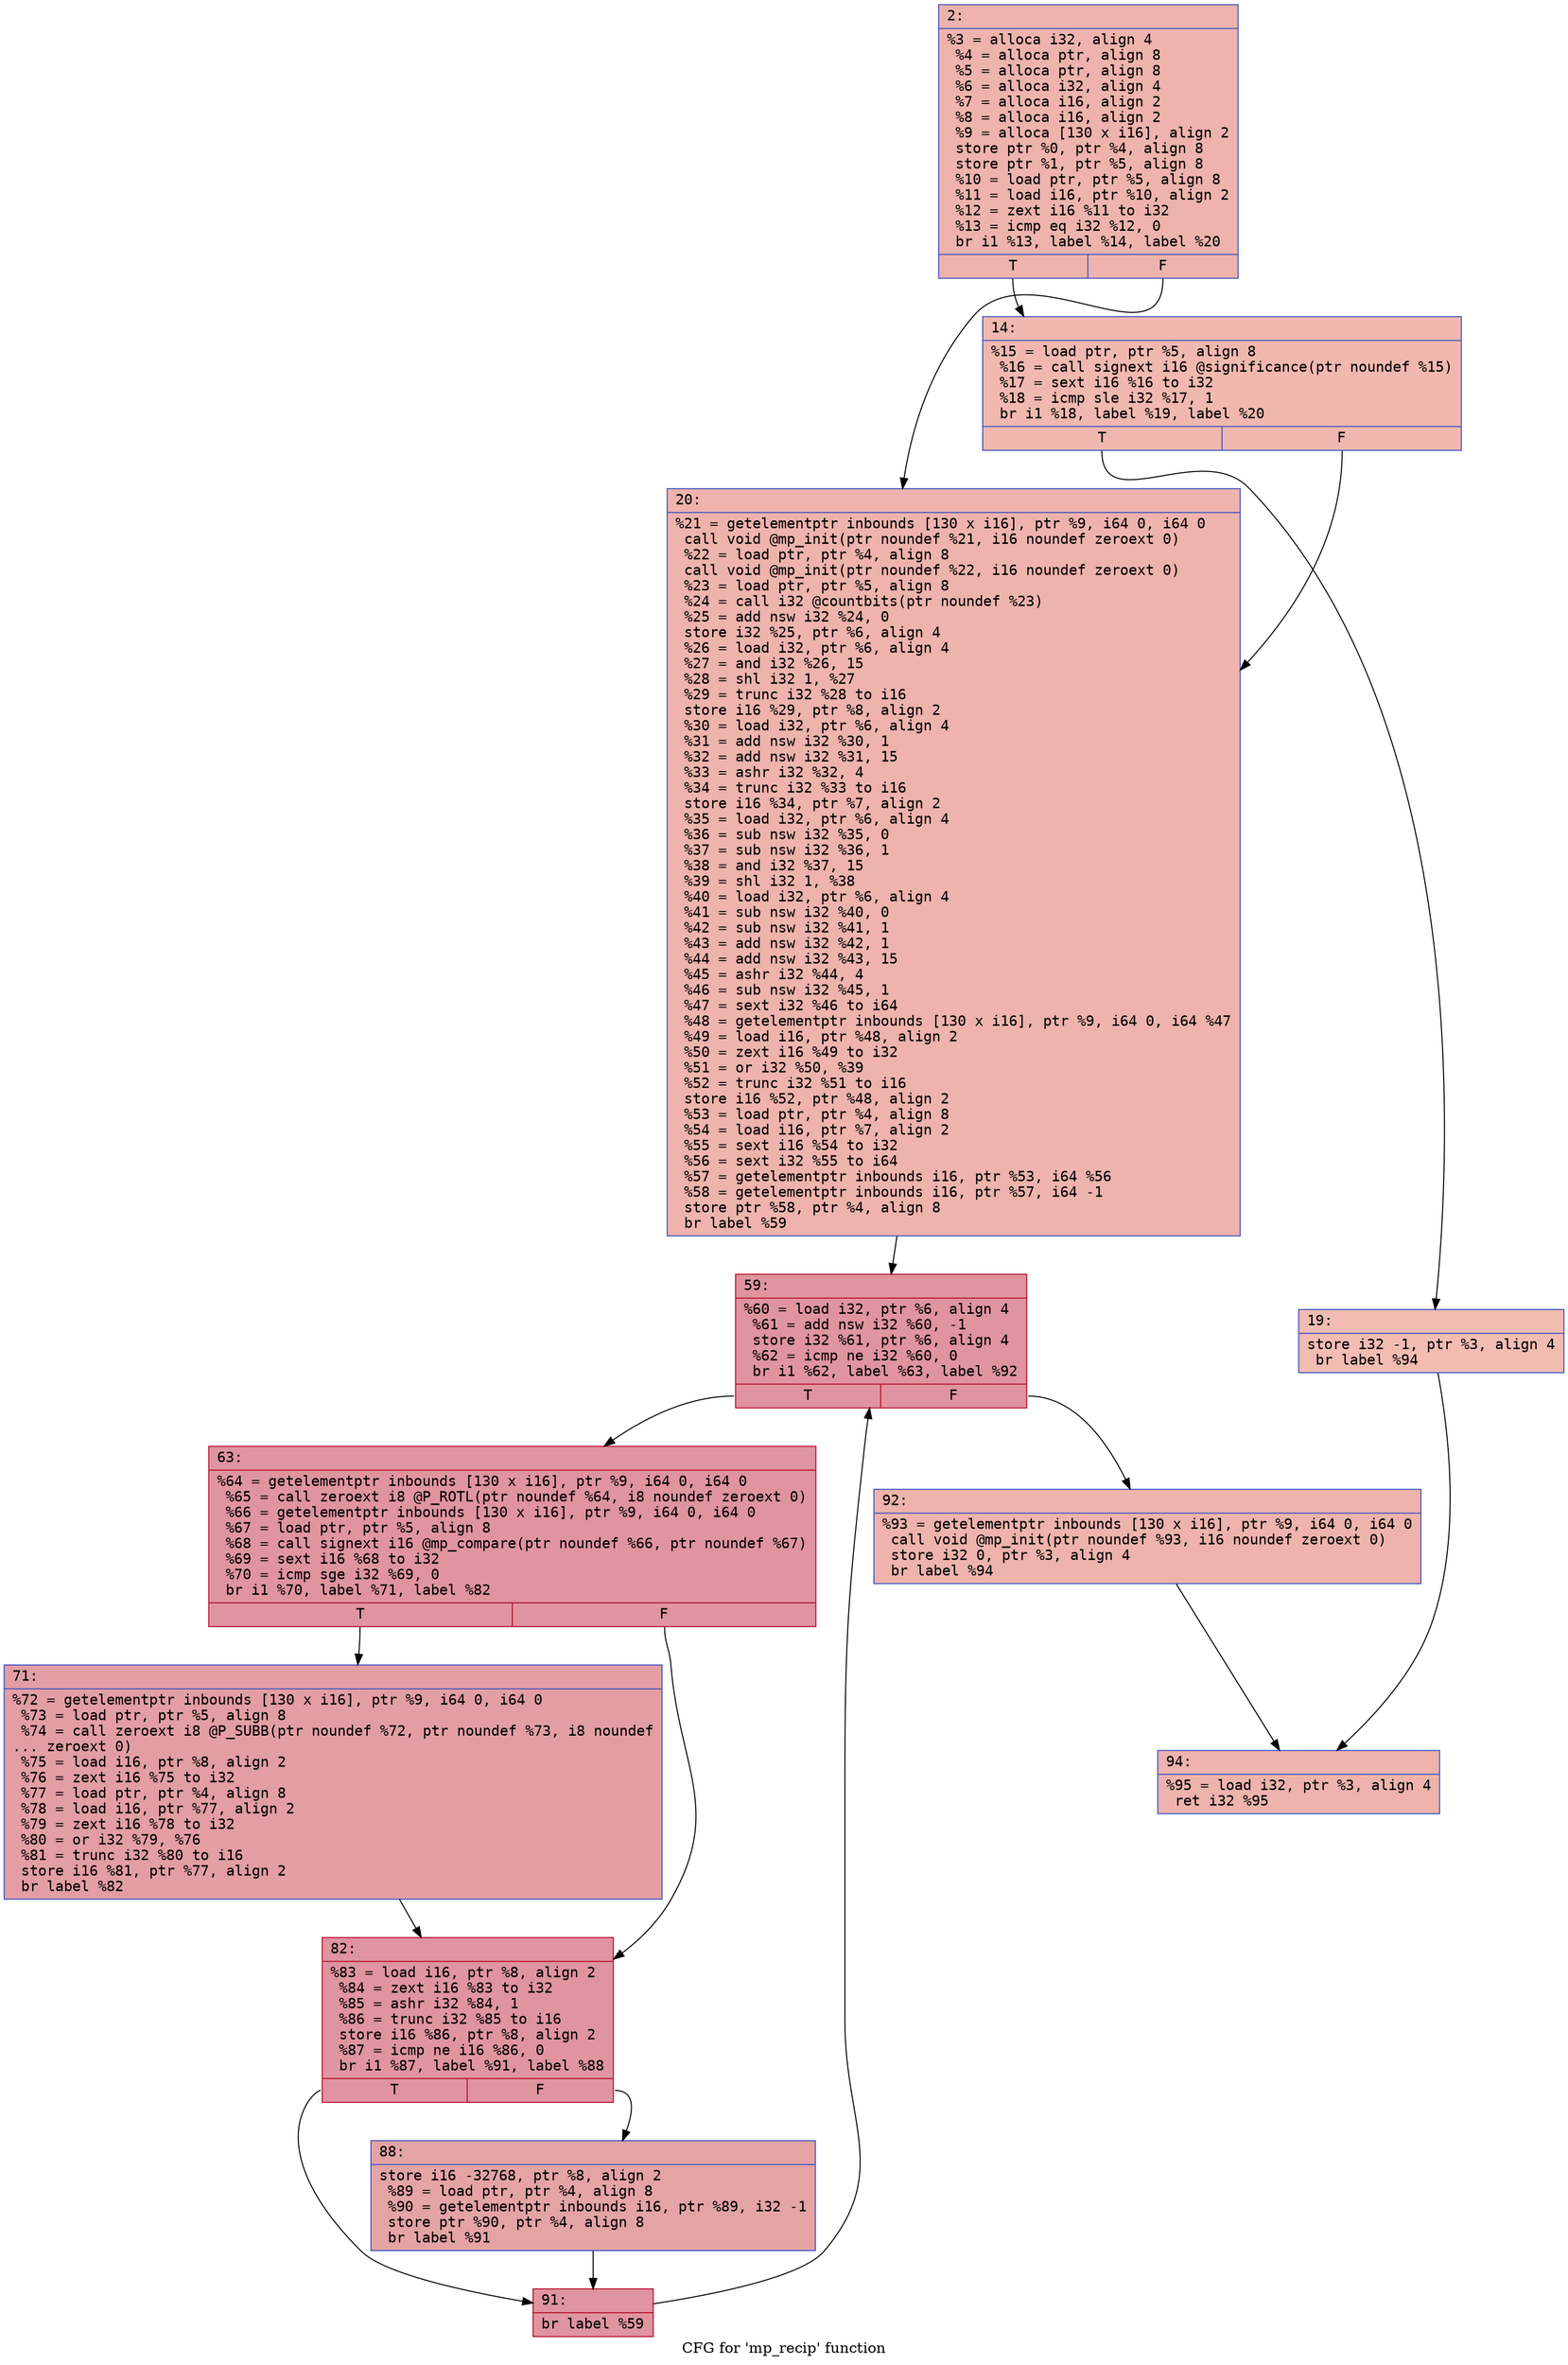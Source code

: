 digraph "CFG for 'mp_recip' function" {
	label="CFG for 'mp_recip' function";

	Node0x600001f93570 [shape=record,color="#3d50c3ff", style=filled, fillcolor="#d6524470" fontname="Courier",label="{2:\l|  %3 = alloca i32, align 4\l  %4 = alloca ptr, align 8\l  %5 = alloca ptr, align 8\l  %6 = alloca i32, align 4\l  %7 = alloca i16, align 2\l  %8 = alloca i16, align 2\l  %9 = alloca [130 x i16], align 2\l  store ptr %0, ptr %4, align 8\l  store ptr %1, ptr %5, align 8\l  %10 = load ptr, ptr %5, align 8\l  %11 = load i16, ptr %10, align 2\l  %12 = zext i16 %11 to i32\l  %13 = icmp eq i32 %12, 0\l  br i1 %13, label %14, label %20\l|{<s0>T|<s1>F}}"];
	Node0x600001f93570:s0 -> Node0x600001f935c0[tooltip="2 -> 14\nProbability 37.50%" ];
	Node0x600001f93570:s1 -> Node0x600001f93660[tooltip="2 -> 20\nProbability 62.50%" ];
	Node0x600001f935c0 [shape=record,color="#3d50c3ff", style=filled, fillcolor="#dc5d4a70" fontname="Courier",label="{14:\l|  %15 = load ptr, ptr %5, align 8\l  %16 = call signext i16 @significance(ptr noundef %15)\l  %17 = sext i16 %16 to i32\l  %18 = icmp sle i32 %17, 1\l  br i1 %18, label %19, label %20\l|{<s0>T|<s1>F}}"];
	Node0x600001f935c0:s0 -> Node0x600001f93610[tooltip="14 -> 19\nProbability 50.00%" ];
	Node0x600001f935c0:s1 -> Node0x600001f93660[tooltip="14 -> 20\nProbability 50.00%" ];
	Node0x600001f93610 [shape=record,color="#3d50c3ff", style=filled, fillcolor="#e1675170" fontname="Courier",label="{19:\l|  store i32 -1, ptr %3, align 4\l  br label %94\l}"];
	Node0x600001f93610 -> Node0x600001f938e0[tooltip="19 -> 94\nProbability 100.00%" ];
	Node0x600001f93660 [shape=record,color="#3d50c3ff", style=filled, fillcolor="#d6524470" fontname="Courier",label="{20:\l|  %21 = getelementptr inbounds [130 x i16], ptr %9, i64 0, i64 0\l  call void @mp_init(ptr noundef %21, i16 noundef zeroext 0)\l  %22 = load ptr, ptr %4, align 8\l  call void @mp_init(ptr noundef %22, i16 noundef zeroext 0)\l  %23 = load ptr, ptr %5, align 8\l  %24 = call i32 @countbits(ptr noundef %23)\l  %25 = add nsw i32 %24, 0\l  store i32 %25, ptr %6, align 4\l  %26 = load i32, ptr %6, align 4\l  %27 = and i32 %26, 15\l  %28 = shl i32 1, %27\l  %29 = trunc i32 %28 to i16\l  store i16 %29, ptr %8, align 2\l  %30 = load i32, ptr %6, align 4\l  %31 = add nsw i32 %30, 1\l  %32 = add nsw i32 %31, 15\l  %33 = ashr i32 %32, 4\l  %34 = trunc i32 %33 to i16\l  store i16 %34, ptr %7, align 2\l  %35 = load i32, ptr %6, align 4\l  %36 = sub nsw i32 %35, 0\l  %37 = sub nsw i32 %36, 1\l  %38 = and i32 %37, 15\l  %39 = shl i32 1, %38\l  %40 = load i32, ptr %6, align 4\l  %41 = sub nsw i32 %40, 0\l  %42 = sub nsw i32 %41, 1\l  %43 = add nsw i32 %42, 1\l  %44 = add nsw i32 %43, 15\l  %45 = ashr i32 %44, 4\l  %46 = sub nsw i32 %45, 1\l  %47 = sext i32 %46 to i64\l  %48 = getelementptr inbounds [130 x i16], ptr %9, i64 0, i64 %47\l  %49 = load i16, ptr %48, align 2\l  %50 = zext i16 %49 to i32\l  %51 = or i32 %50, %39\l  %52 = trunc i32 %51 to i16\l  store i16 %52, ptr %48, align 2\l  %53 = load ptr, ptr %4, align 8\l  %54 = load i16, ptr %7, align 2\l  %55 = sext i16 %54 to i32\l  %56 = sext i32 %55 to i64\l  %57 = getelementptr inbounds i16, ptr %53, i64 %56\l  %58 = getelementptr inbounds i16, ptr %57, i64 -1\l  store ptr %58, ptr %4, align 8\l  br label %59\l}"];
	Node0x600001f93660 -> Node0x600001f936b0[tooltip="20 -> 59\nProbability 100.00%" ];
	Node0x600001f936b0 [shape=record,color="#b70d28ff", style=filled, fillcolor="#b70d2870" fontname="Courier",label="{59:\l|  %60 = load i32, ptr %6, align 4\l  %61 = add nsw i32 %60, -1\l  store i32 %61, ptr %6, align 4\l  %62 = icmp ne i32 %60, 0\l  br i1 %62, label %63, label %92\l|{<s0>T|<s1>F}}"];
	Node0x600001f936b0:s0 -> Node0x600001f93700[tooltip="59 -> 63\nProbability 96.88%" ];
	Node0x600001f936b0:s1 -> Node0x600001f93890[tooltip="59 -> 92\nProbability 3.12%" ];
	Node0x600001f93700 [shape=record,color="#b70d28ff", style=filled, fillcolor="#b70d2870" fontname="Courier",label="{63:\l|  %64 = getelementptr inbounds [130 x i16], ptr %9, i64 0, i64 0\l  %65 = call zeroext i8 @P_ROTL(ptr noundef %64, i8 noundef zeroext 0)\l  %66 = getelementptr inbounds [130 x i16], ptr %9, i64 0, i64 0\l  %67 = load ptr, ptr %5, align 8\l  %68 = call signext i16 @mp_compare(ptr noundef %66, ptr noundef %67)\l  %69 = sext i16 %68 to i32\l  %70 = icmp sge i32 %69, 0\l  br i1 %70, label %71, label %82\l|{<s0>T|<s1>F}}"];
	Node0x600001f93700:s0 -> Node0x600001f93750[tooltip="63 -> 71\nProbability 50.00%" ];
	Node0x600001f93700:s1 -> Node0x600001f937a0[tooltip="63 -> 82\nProbability 50.00%" ];
	Node0x600001f93750 [shape=record,color="#3d50c3ff", style=filled, fillcolor="#be242e70" fontname="Courier",label="{71:\l|  %72 = getelementptr inbounds [130 x i16], ptr %9, i64 0, i64 0\l  %73 = load ptr, ptr %5, align 8\l  %74 = call zeroext i8 @P_SUBB(ptr noundef %72, ptr noundef %73, i8 noundef\l... zeroext 0)\l  %75 = load i16, ptr %8, align 2\l  %76 = zext i16 %75 to i32\l  %77 = load ptr, ptr %4, align 8\l  %78 = load i16, ptr %77, align 2\l  %79 = zext i16 %78 to i32\l  %80 = or i32 %79, %76\l  %81 = trunc i32 %80 to i16\l  store i16 %81, ptr %77, align 2\l  br label %82\l}"];
	Node0x600001f93750 -> Node0x600001f937a0[tooltip="71 -> 82\nProbability 100.00%" ];
	Node0x600001f937a0 [shape=record,color="#b70d28ff", style=filled, fillcolor="#b70d2870" fontname="Courier",label="{82:\l|  %83 = load i16, ptr %8, align 2\l  %84 = zext i16 %83 to i32\l  %85 = ashr i32 %84, 1\l  %86 = trunc i32 %85 to i16\l  store i16 %86, ptr %8, align 2\l  %87 = icmp ne i16 %86, 0\l  br i1 %87, label %91, label %88\l|{<s0>T|<s1>F}}"];
	Node0x600001f937a0:s0 -> Node0x600001f93840[tooltip="82 -> 91\nProbability 62.50%" ];
	Node0x600001f937a0:s1 -> Node0x600001f937f0[tooltip="82 -> 88\nProbability 37.50%" ];
	Node0x600001f937f0 [shape=record,color="#3d50c3ff", style=filled, fillcolor="#c32e3170" fontname="Courier",label="{88:\l|  store i16 -32768, ptr %8, align 2\l  %89 = load ptr, ptr %4, align 8\l  %90 = getelementptr inbounds i16, ptr %89, i32 -1\l  store ptr %90, ptr %4, align 8\l  br label %91\l}"];
	Node0x600001f937f0 -> Node0x600001f93840[tooltip="88 -> 91\nProbability 100.00%" ];
	Node0x600001f93840 [shape=record,color="#b70d28ff", style=filled, fillcolor="#b70d2870" fontname="Courier",label="{91:\l|  br label %59\l}"];
	Node0x600001f93840 -> Node0x600001f936b0[tooltip="91 -> 59\nProbability 100.00%" ];
	Node0x600001f93890 [shape=record,color="#3d50c3ff", style=filled, fillcolor="#d6524470" fontname="Courier",label="{92:\l|  %93 = getelementptr inbounds [130 x i16], ptr %9, i64 0, i64 0\l  call void @mp_init(ptr noundef %93, i16 noundef zeroext 0)\l  store i32 0, ptr %3, align 4\l  br label %94\l}"];
	Node0x600001f93890 -> Node0x600001f938e0[tooltip="92 -> 94\nProbability 100.00%" ];
	Node0x600001f938e0 [shape=record,color="#3d50c3ff", style=filled, fillcolor="#d6524470" fontname="Courier",label="{94:\l|  %95 = load i32, ptr %3, align 4\l  ret i32 %95\l}"];
}
